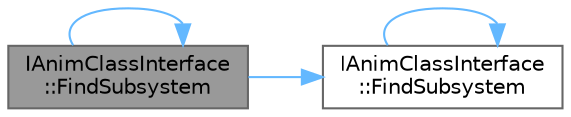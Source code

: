 digraph "IAnimClassInterface::FindSubsystem"
{
 // INTERACTIVE_SVG=YES
 // LATEX_PDF_SIZE
  bgcolor="transparent";
  edge [fontname=Helvetica,fontsize=10,labelfontname=Helvetica,labelfontsize=10];
  node [fontname=Helvetica,fontsize=10,shape=box,height=0.2,width=0.4];
  rankdir="LR";
  Node1 [id="Node000001",label="IAnimClassInterface\l::FindSubsystem",height=0.2,width=0.4,color="gray40", fillcolor="grey60", style="filled", fontcolor="black",tooltip=" "];
  Node1 -> Node1 [id="edge1_Node000001_Node000001",color="steelblue1",style="solid",tooltip=" "];
  Node1 -> Node2 [id="edge2_Node000001_Node000002",color="steelblue1",style="solid",tooltip=" "];
  Node2 [id="Node000002",label="IAnimClassInterface\l::FindSubsystem",height=0.2,width=0.4,color="grey40", fillcolor="white", style="filled",URL="$de/d23/classIAnimClassInterface.html#a7108d52a0e903f754d186d28391c8ade",tooltip=" "];
  Node2 -> Node2 [id="edge3_Node000002_Node000002",color="steelblue1",style="solid",tooltip=" "];
}
